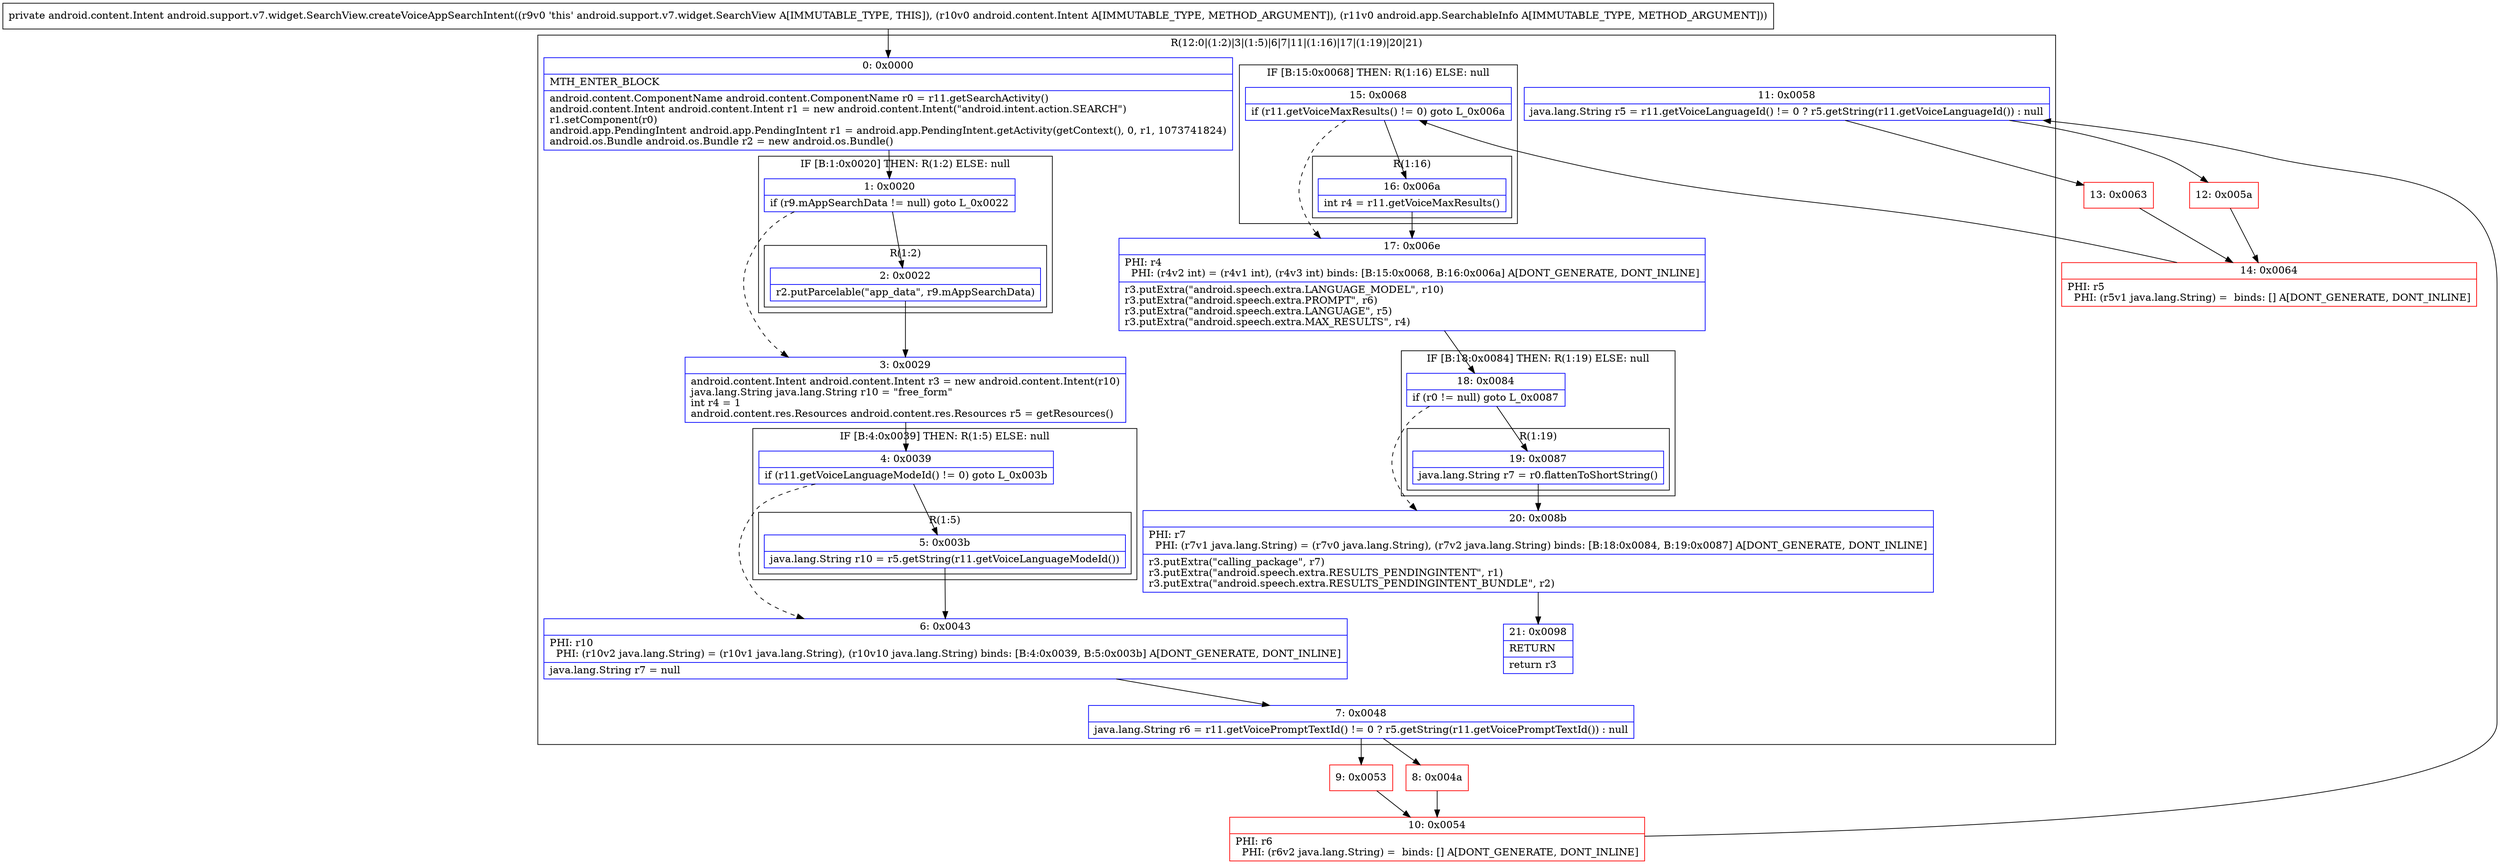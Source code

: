digraph "CFG forandroid.support.v7.widget.SearchView.createVoiceAppSearchIntent(Landroid\/content\/Intent;Landroid\/app\/SearchableInfo;)Landroid\/content\/Intent;" {
subgraph cluster_Region_490015405 {
label = "R(12:0|(1:2)|3|(1:5)|6|7|11|(1:16)|17|(1:19)|20|21)";
node [shape=record,color=blue];
Node_0 [shape=record,label="{0\:\ 0x0000|MTH_ENTER_BLOCK\l|android.content.ComponentName android.content.ComponentName r0 = r11.getSearchActivity()\landroid.content.Intent android.content.Intent r1 = new android.content.Intent(\"android.intent.action.SEARCH\")\lr1.setComponent(r0)\landroid.app.PendingIntent android.app.PendingIntent r1 = android.app.PendingIntent.getActivity(getContext(), 0, r1, 1073741824)\landroid.os.Bundle android.os.Bundle r2 = new android.os.Bundle()\l}"];
subgraph cluster_IfRegion_1247638938 {
label = "IF [B:1:0x0020] THEN: R(1:2) ELSE: null";
node [shape=record,color=blue];
Node_1 [shape=record,label="{1\:\ 0x0020|if (r9.mAppSearchData != null) goto L_0x0022\l}"];
subgraph cluster_Region_66170546 {
label = "R(1:2)";
node [shape=record,color=blue];
Node_2 [shape=record,label="{2\:\ 0x0022|r2.putParcelable(\"app_data\", r9.mAppSearchData)\l}"];
}
}
Node_3 [shape=record,label="{3\:\ 0x0029|android.content.Intent android.content.Intent r3 = new android.content.Intent(r10)\ljava.lang.String java.lang.String r10 = \"free_form\"\lint r4 = 1\landroid.content.res.Resources android.content.res.Resources r5 = getResources()\l}"];
subgraph cluster_IfRegion_906841185 {
label = "IF [B:4:0x0039] THEN: R(1:5) ELSE: null";
node [shape=record,color=blue];
Node_4 [shape=record,label="{4\:\ 0x0039|if (r11.getVoiceLanguageModeId() != 0) goto L_0x003b\l}"];
subgraph cluster_Region_916761603 {
label = "R(1:5)";
node [shape=record,color=blue];
Node_5 [shape=record,label="{5\:\ 0x003b|java.lang.String r10 = r5.getString(r11.getVoiceLanguageModeId())\l}"];
}
}
Node_6 [shape=record,label="{6\:\ 0x0043|PHI: r10 \l  PHI: (r10v2 java.lang.String) = (r10v1 java.lang.String), (r10v10 java.lang.String) binds: [B:4:0x0039, B:5:0x003b] A[DONT_GENERATE, DONT_INLINE]\l|java.lang.String r7 = null\l}"];
Node_7 [shape=record,label="{7\:\ 0x0048|java.lang.String r6 = r11.getVoicePromptTextId() != 0 ? r5.getString(r11.getVoicePromptTextId()) : null\l}"];
Node_11 [shape=record,label="{11\:\ 0x0058|java.lang.String r5 = r11.getVoiceLanguageId() != 0 ? r5.getString(r11.getVoiceLanguageId()) : null\l}"];
subgraph cluster_IfRegion_315746815 {
label = "IF [B:15:0x0068] THEN: R(1:16) ELSE: null";
node [shape=record,color=blue];
Node_15 [shape=record,label="{15\:\ 0x0068|if (r11.getVoiceMaxResults() != 0) goto L_0x006a\l}"];
subgraph cluster_Region_1706766141 {
label = "R(1:16)";
node [shape=record,color=blue];
Node_16 [shape=record,label="{16\:\ 0x006a|int r4 = r11.getVoiceMaxResults()\l}"];
}
}
Node_17 [shape=record,label="{17\:\ 0x006e|PHI: r4 \l  PHI: (r4v2 int) = (r4v1 int), (r4v3 int) binds: [B:15:0x0068, B:16:0x006a] A[DONT_GENERATE, DONT_INLINE]\l|r3.putExtra(\"android.speech.extra.LANGUAGE_MODEL\", r10)\lr3.putExtra(\"android.speech.extra.PROMPT\", r6)\lr3.putExtra(\"android.speech.extra.LANGUAGE\", r5)\lr3.putExtra(\"android.speech.extra.MAX_RESULTS\", r4)\l}"];
subgraph cluster_IfRegion_1497452963 {
label = "IF [B:18:0x0084] THEN: R(1:19) ELSE: null";
node [shape=record,color=blue];
Node_18 [shape=record,label="{18\:\ 0x0084|if (r0 != null) goto L_0x0087\l}"];
subgraph cluster_Region_474522719 {
label = "R(1:19)";
node [shape=record,color=blue];
Node_19 [shape=record,label="{19\:\ 0x0087|java.lang.String r7 = r0.flattenToShortString()\l}"];
}
}
Node_20 [shape=record,label="{20\:\ 0x008b|PHI: r7 \l  PHI: (r7v1 java.lang.String) = (r7v0 java.lang.String), (r7v2 java.lang.String) binds: [B:18:0x0084, B:19:0x0087] A[DONT_GENERATE, DONT_INLINE]\l|r3.putExtra(\"calling_package\", r7)\lr3.putExtra(\"android.speech.extra.RESULTS_PENDINGINTENT\", r1)\lr3.putExtra(\"android.speech.extra.RESULTS_PENDINGINTENT_BUNDLE\", r2)\l}"];
Node_21 [shape=record,label="{21\:\ 0x0098|RETURN\l|return r3\l}"];
}
Node_8 [shape=record,color=red,label="{8\:\ 0x004a}"];
Node_9 [shape=record,color=red,label="{9\:\ 0x0053}"];
Node_10 [shape=record,color=red,label="{10\:\ 0x0054|PHI: r6 \l  PHI: (r6v2 java.lang.String) =  binds: [] A[DONT_GENERATE, DONT_INLINE]\l}"];
Node_12 [shape=record,color=red,label="{12\:\ 0x005a}"];
Node_13 [shape=record,color=red,label="{13\:\ 0x0063}"];
Node_14 [shape=record,color=red,label="{14\:\ 0x0064|PHI: r5 \l  PHI: (r5v1 java.lang.String) =  binds: [] A[DONT_GENERATE, DONT_INLINE]\l}"];
MethodNode[shape=record,label="{private android.content.Intent android.support.v7.widget.SearchView.createVoiceAppSearchIntent((r9v0 'this' android.support.v7.widget.SearchView A[IMMUTABLE_TYPE, THIS]), (r10v0 android.content.Intent A[IMMUTABLE_TYPE, METHOD_ARGUMENT]), (r11v0 android.app.SearchableInfo A[IMMUTABLE_TYPE, METHOD_ARGUMENT])) }"];
MethodNode -> Node_0;
Node_0 -> Node_1;
Node_1 -> Node_2;
Node_1 -> Node_3[style=dashed];
Node_2 -> Node_3;
Node_3 -> Node_4;
Node_4 -> Node_5;
Node_4 -> Node_6[style=dashed];
Node_5 -> Node_6;
Node_6 -> Node_7;
Node_7 -> Node_8;
Node_7 -> Node_9;
Node_11 -> Node_12;
Node_11 -> Node_13;
Node_15 -> Node_16;
Node_15 -> Node_17[style=dashed];
Node_16 -> Node_17;
Node_17 -> Node_18;
Node_18 -> Node_19;
Node_18 -> Node_20[style=dashed];
Node_19 -> Node_20;
Node_20 -> Node_21;
Node_8 -> Node_10;
Node_9 -> Node_10;
Node_10 -> Node_11;
Node_12 -> Node_14;
Node_13 -> Node_14;
Node_14 -> Node_15;
}

